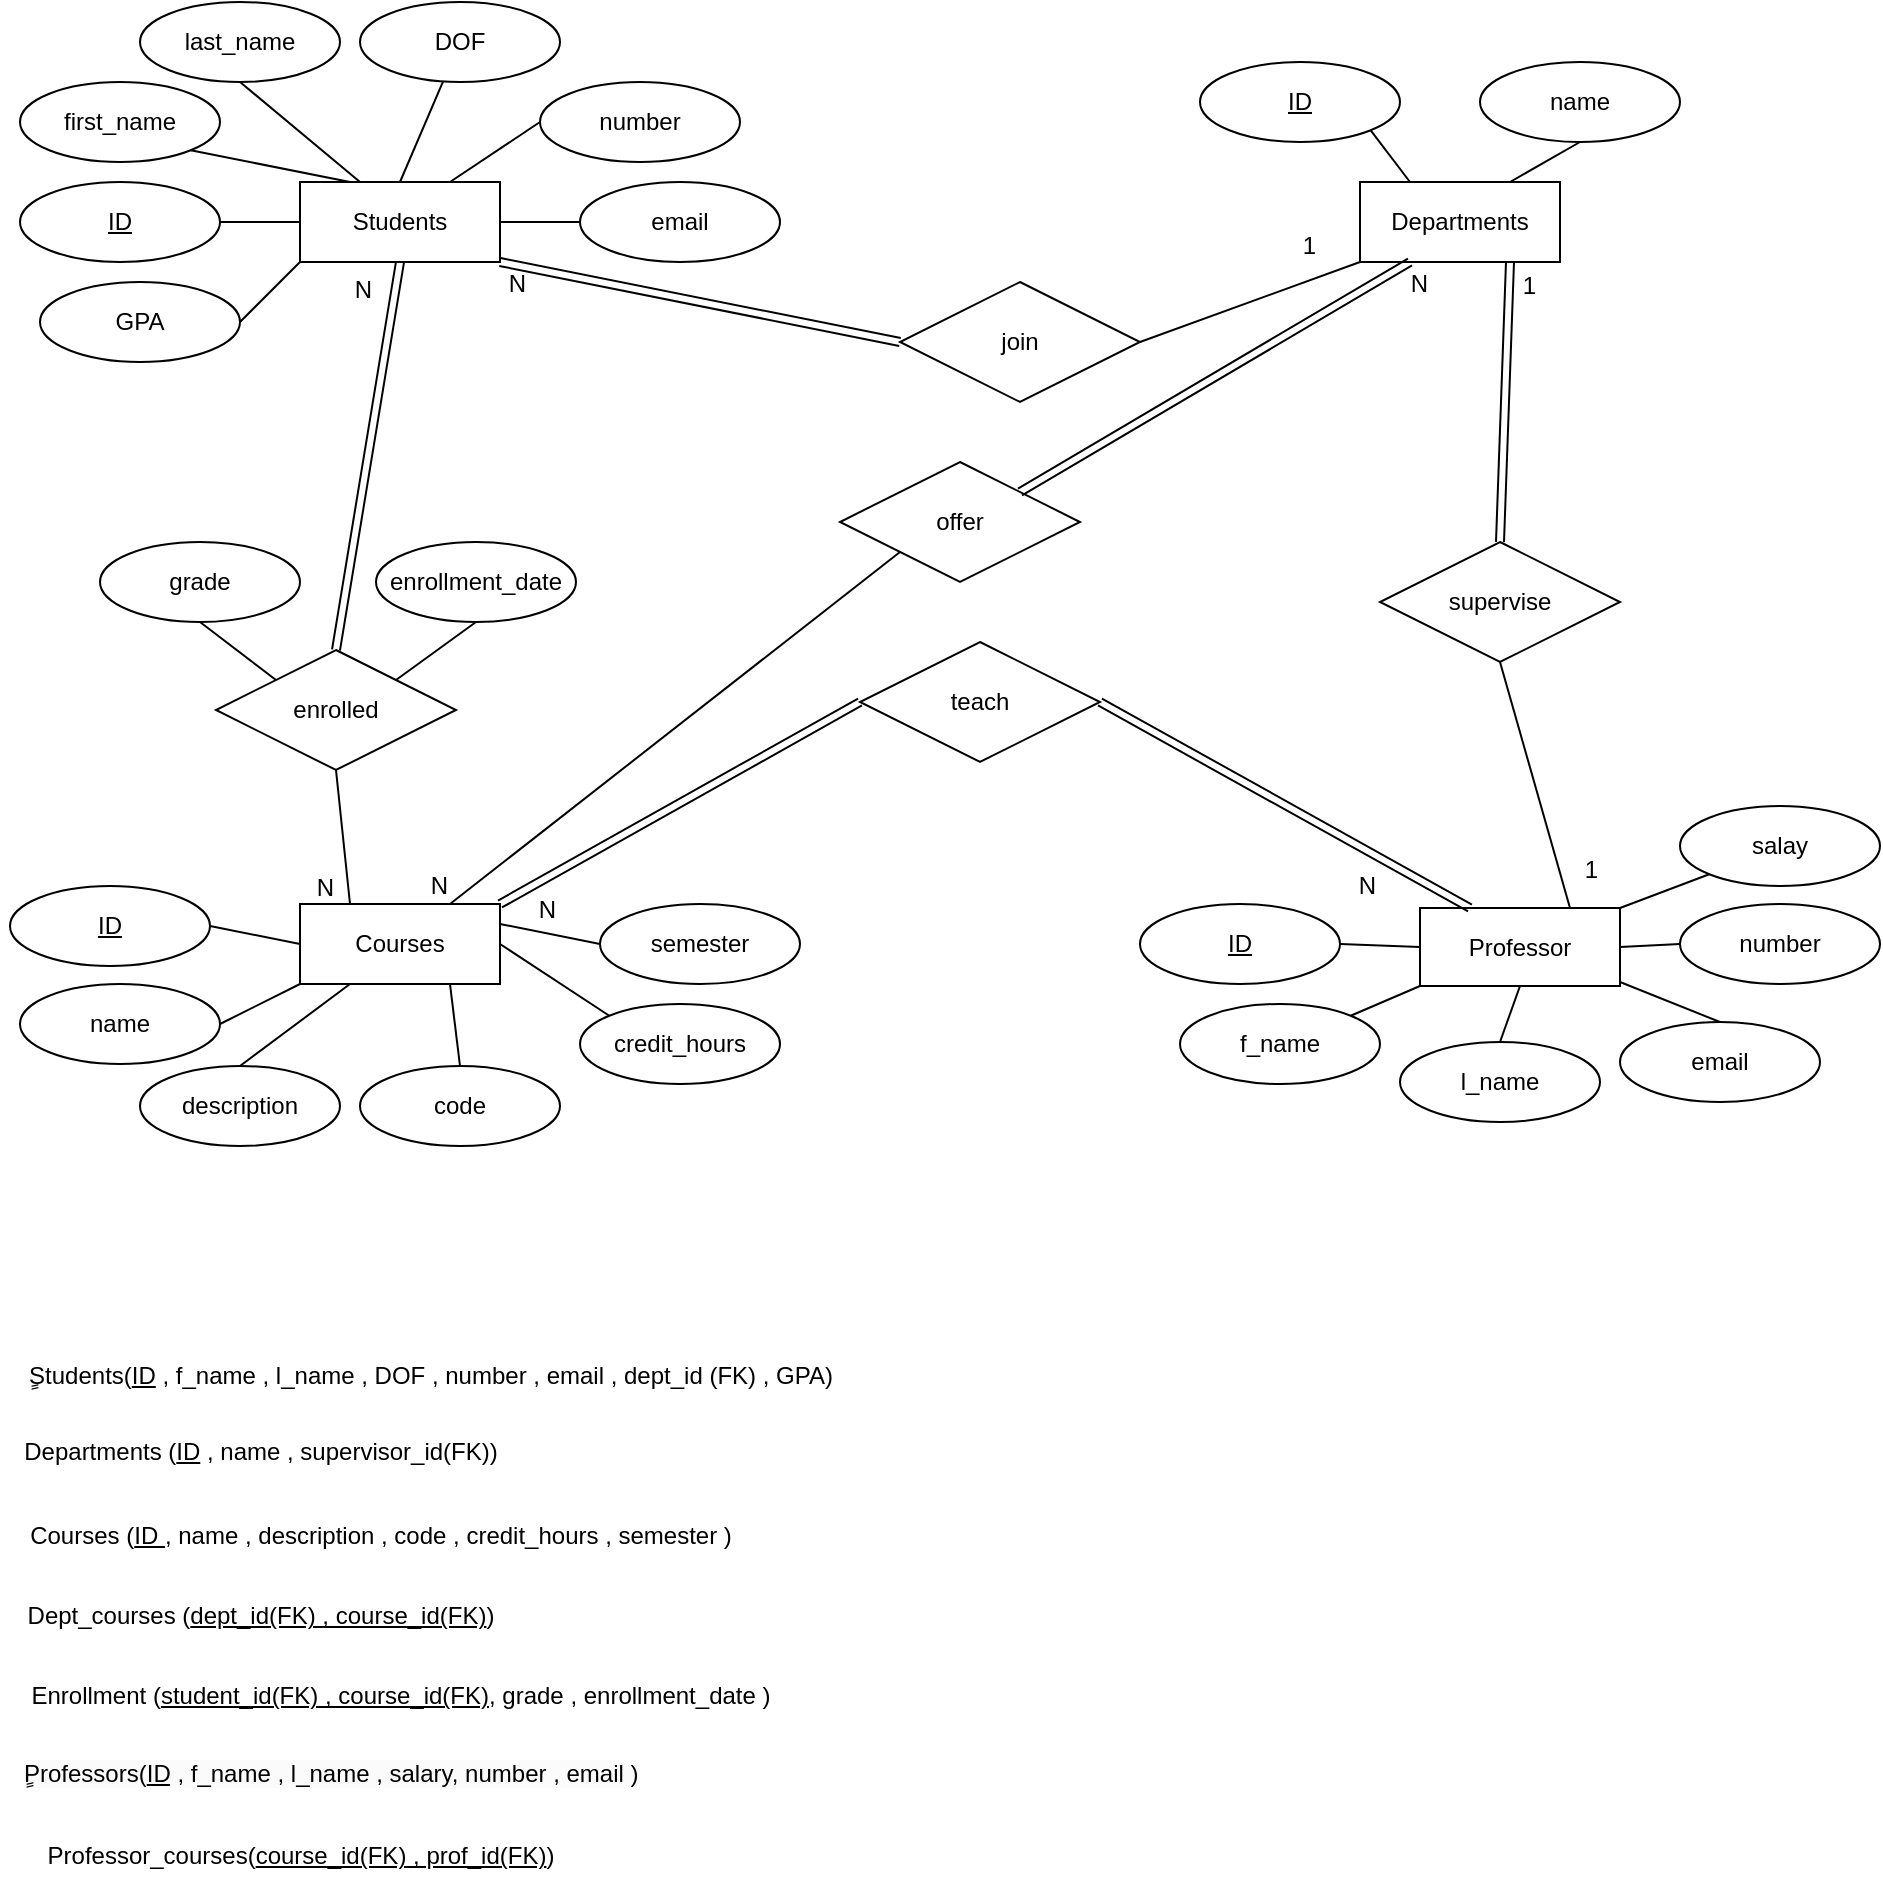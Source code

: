 <mxfile version="22.0.3" type="device">
  <diagram name="Page-1" id="antGDmulM0nL10EXNxiQ">
    <mxGraphModel dx="1104" dy="516" grid="1" gridSize="10" guides="1" tooltips="1" connect="1" arrows="1" fold="1" page="1" pageScale="1" pageWidth="850" pageHeight="1100" math="0" shadow="0">
      <root>
        <mxCell id="0" />
        <mxCell id="1" parent="0" />
        <mxCell id="FIqXcYdAFN3jeoixCUST-1" value="Students" style="whiteSpace=wrap;html=1;align=center;" parent="1" vertex="1">
          <mxGeometry x="175" y="108" width="100" height="40" as="geometry" />
        </mxCell>
        <mxCell id="FIqXcYdAFN3jeoixCUST-2" value="ID" style="ellipse;whiteSpace=wrap;html=1;align=center;fontStyle=4;" parent="1" vertex="1">
          <mxGeometry x="35" y="108" width="100" height="40" as="geometry" />
        </mxCell>
        <mxCell id="FIqXcYdAFN3jeoixCUST-3" value="email" style="ellipse;whiteSpace=wrap;html=1;align=center;" parent="1" vertex="1">
          <mxGeometry x="315" y="108" width="100" height="40" as="geometry" />
        </mxCell>
        <mxCell id="FIqXcYdAFN3jeoixCUST-4" value="number" style="ellipse;whiteSpace=wrap;html=1;align=center;" parent="1" vertex="1">
          <mxGeometry x="295" y="58" width="100" height="40" as="geometry" />
        </mxCell>
        <mxCell id="FIqXcYdAFN3jeoixCUST-5" value="DOF" style="ellipse;whiteSpace=wrap;html=1;align=center;" parent="1" vertex="1">
          <mxGeometry x="205" y="18" width="100" height="40" as="geometry" />
        </mxCell>
        <mxCell id="FIqXcYdAFN3jeoixCUST-6" value="first_name" style="ellipse;whiteSpace=wrap;html=1;align=center;" parent="1" vertex="1">
          <mxGeometry x="35" y="58" width="100" height="40" as="geometry" />
        </mxCell>
        <mxCell id="FIqXcYdAFN3jeoixCUST-7" value="" style="endArrow=none;html=1;rounded=0;entryX=0;entryY=0.5;entryDx=0;entryDy=0;exitX=1;exitY=0.5;exitDx=0;exitDy=0;" parent="1" source="FIqXcYdAFN3jeoixCUST-1" target="FIqXcYdAFN3jeoixCUST-3" edge="1">
          <mxGeometry relative="1" as="geometry">
            <mxPoint x="385" y="308" as="sourcePoint" />
            <mxPoint x="545" y="308" as="targetPoint" />
          </mxGeometry>
        </mxCell>
        <mxCell id="FIqXcYdAFN3jeoixCUST-8" value="" style="endArrow=none;html=1;rounded=0;entryX=0;entryY=0.5;entryDx=0;entryDy=0;exitX=0.75;exitY=0;exitDx=0;exitDy=0;" parent="1" source="FIqXcYdAFN3jeoixCUST-1" target="FIqXcYdAFN3jeoixCUST-4" edge="1">
          <mxGeometry relative="1" as="geometry">
            <mxPoint x="385" y="308" as="sourcePoint" />
            <mxPoint x="545" y="308" as="targetPoint" />
          </mxGeometry>
        </mxCell>
        <mxCell id="FIqXcYdAFN3jeoixCUST-9" value="" style="endArrow=none;html=1;rounded=0;entryX=0.5;entryY=0;entryDx=0;entryDy=0;" parent="1" source="FIqXcYdAFN3jeoixCUST-5" target="FIqXcYdAFN3jeoixCUST-1" edge="1">
          <mxGeometry relative="1" as="geometry">
            <mxPoint x="385" y="308" as="sourcePoint" />
            <mxPoint x="545" y="308" as="targetPoint" />
          </mxGeometry>
        </mxCell>
        <mxCell id="FIqXcYdAFN3jeoixCUST-10" value="" style="endArrow=none;html=1;rounded=0;exitX=1;exitY=1;exitDx=0;exitDy=0;entryX=0.25;entryY=0;entryDx=0;entryDy=0;" parent="1" source="FIqXcYdAFN3jeoixCUST-6" target="FIqXcYdAFN3jeoixCUST-1" edge="1">
          <mxGeometry relative="1" as="geometry">
            <mxPoint x="385" y="308" as="sourcePoint" />
            <mxPoint x="545" y="308" as="targetPoint" />
          </mxGeometry>
        </mxCell>
        <mxCell id="FIqXcYdAFN3jeoixCUST-11" value="" style="endArrow=none;html=1;rounded=0;entryX=1;entryY=0.5;entryDx=0;entryDy=0;exitX=0;exitY=0.5;exitDx=0;exitDy=0;" parent="1" source="FIqXcYdAFN3jeoixCUST-1" target="FIqXcYdAFN3jeoixCUST-2" edge="1">
          <mxGeometry relative="1" as="geometry">
            <mxPoint x="275" y="368" as="sourcePoint" />
            <mxPoint x="545" y="308" as="targetPoint" />
          </mxGeometry>
        </mxCell>
        <mxCell id="FIqXcYdAFN3jeoixCUST-12" value="Departments" style="whiteSpace=wrap;html=1;align=center;" parent="1" vertex="1">
          <mxGeometry x="705" y="108" width="100" height="40" as="geometry" />
        </mxCell>
        <mxCell id="FIqXcYdAFN3jeoixCUST-13" value="ID" style="ellipse;whiteSpace=wrap;html=1;align=center;fontStyle=4;" parent="1" vertex="1">
          <mxGeometry x="625" y="48" width="100" height="40" as="geometry" />
        </mxCell>
        <mxCell id="FIqXcYdAFN3jeoixCUST-14" value="name" style="ellipse;whiteSpace=wrap;html=1;align=center;" parent="1" vertex="1">
          <mxGeometry x="765" y="48" width="100" height="40" as="geometry" />
        </mxCell>
        <mxCell id="FIqXcYdAFN3jeoixCUST-15" value="" style="endArrow=none;html=1;rounded=0;entryX=0.5;entryY=1;entryDx=0;entryDy=0;exitX=0.75;exitY=0;exitDx=0;exitDy=0;" parent="1" source="FIqXcYdAFN3jeoixCUST-12" target="FIqXcYdAFN3jeoixCUST-14" edge="1">
          <mxGeometry relative="1" as="geometry">
            <mxPoint x="385" y="308" as="sourcePoint" />
            <mxPoint x="545" y="308" as="targetPoint" />
          </mxGeometry>
        </mxCell>
        <mxCell id="FIqXcYdAFN3jeoixCUST-16" value="" style="endArrow=none;html=1;rounded=0;exitX=1;exitY=1;exitDx=0;exitDy=0;entryX=0.25;entryY=0;entryDx=0;entryDy=0;" parent="1" source="FIqXcYdAFN3jeoixCUST-13" target="FIqXcYdAFN3jeoixCUST-12" edge="1">
          <mxGeometry relative="1" as="geometry">
            <mxPoint x="385" y="308" as="sourcePoint" />
            <mxPoint x="545" y="308" as="targetPoint" />
          </mxGeometry>
        </mxCell>
        <mxCell id="FIqXcYdAFN3jeoixCUST-18" value="Courses" style="whiteSpace=wrap;html=1;align=center;" parent="1" vertex="1">
          <mxGeometry x="175" y="469" width="100" height="40" as="geometry" />
        </mxCell>
        <mxCell id="FIqXcYdAFN3jeoixCUST-19" value="ID" style="ellipse;whiteSpace=wrap;html=1;align=center;fontStyle=4;" parent="1" vertex="1">
          <mxGeometry x="30" y="460" width="100" height="40" as="geometry" />
        </mxCell>
        <mxCell id="FIqXcYdAFN3jeoixCUST-21" value="code" style="ellipse;whiteSpace=wrap;html=1;align=center;" parent="1" vertex="1">
          <mxGeometry x="205" y="550" width="100" height="40" as="geometry" />
        </mxCell>
        <mxCell id="FIqXcYdAFN3jeoixCUST-22" value="description" style="ellipse;whiteSpace=wrap;html=1;align=center;" parent="1" vertex="1">
          <mxGeometry x="95" y="550" width="100" height="40" as="geometry" />
        </mxCell>
        <mxCell id="FIqXcYdAFN3jeoixCUST-23" value="name" style="ellipse;whiteSpace=wrap;html=1;align=center;" parent="1" vertex="1">
          <mxGeometry x="35" y="509" width="100" height="40" as="geometry" />
        </mxCell>
        <mxCell id="FIqXcYdAFN3jeoixCUST-25" value="" style="endArrow=none;html=1;rounded=0;exitX=0.5;exitY=0;exitDx=0;exitDy=0;entryX=0.75;entryY=1;entryDx=0;entryDy=0;" parent="1" source="FIqXcYdAFN3jeoixCUST-21" target="FIqXcYdAFN3jeoixCUST-18" edge="1">
          <mxGeometry relative="1" as="geometry">
            <mxPoint x="385" y="369" as="sourcePoint" />
            <mxPoint x="545" y="369" as="targetPoint" />
          </mxGeometry>
        </mxCell>
        <mxCell id="FIqXcYdAFN3jeoixCUST-26" value="" style="endArrow=none;html=1;rounded=0;exitX=0.5;exitY=0;exitDx=0;exitDy=0;entryX=0.25;entryY=1;entryDx=0;entryDy=0;" parent="1" source="FIqXcYdAFN3jeoixCUST-22" target="FIqXcYdAFN3jeoixCUST-18" edge="1">
          <mxGeometry relative="1" as="geometry">
            <mxPoint x="385" y="369" as="sourcePoint" />
            <mxPoint x="545" y="369" as="targetPoint" />
          </mxGeometry>
        </mxCell>
        <mxCell id="FIqXcYdAFN3jeoixCUST-27" value="" style="endArrow=none;html=1;rounded=0;entryX=0;entryY=1;entryDx=0;entryDy=0;exitX=1;exitY=0.5;exitDx=0;exitDy=0;" parent="1" source="FIqXcYdAFN3jeoixCUST-23" target="FIqXcYdAFN3jeoixCUST-18" edge="1">
          <mxGeometry relative="1" as="geometry">
            <mxPoint x="145" y="515" as="sourcePoint" />
            <mxPoint x="545" y="369" as="targetPoint" />
          </mxGeometry>
        </mxCell>
        <mxCell id="FIqXcYdAFN3jeoixCUST-28" value="" style="endArrow=none;html=1;rounded=0;exitX=1;exitY=0.5;exitDx=0;exitDy=0;entryX=0;entryY=0.5;entryDx=0;entryDy=0;" parent="1" source="FIqXcYdAFN3jeoixCUST-19" target="FIqXcYdAFN3jeoixCUST-18" edge="1">
          <mxGeometry relative="1" as="geometry">
            <mxPoint x="135" y="479" as="sourcePoint" />
            <mxPoint x="545" y="369" as="targetPoint" />
          </mxGeometry>
        </mxCell>
        <mxCell id="FIqXcYdAFN3jeoixCUST-37" value="join" style="shape=rhombus;perimeter=rhombusPerimeter;whiteSpace=wrap;html=1;align=center;" parent="1" vertex="1">
          <mxGeometry x="475" y="158" width="120" height="60" as="geometry" />
        </mxCell>
        <mxCell id="FIqXcYdAFN3jeoixCUST-38" value="" style="shape=link;html=1;rounded=0;entryX=1;entryY=1;entryDx=0;entryDy=0;exitX=0;exitY=0.5;exitDx=0;exitDy=0;" parent="1" source="FIqXcYdAFN3jeoixCUST-37" target="FIqXcYdAFN3jeoixCUST-1" edge="1">
          <mxGeometry relative="1" as="geometry">
            <mxPoint x="385" y="308" as="sourcePoint" />
            <mxPoint x="545" y="308" as="targetPoint" />
          </mxGeometry>
        </mxCell>
        <mxCell id="FIqXcYdAFN3jeoixCUST-39" value="N" style="resizable=0;html=1;whiteSpace=wrap;align=right;verticalAlign=bottom;" parent="FIqXcYdAFN3jeoixCUST-38" connectable="0" vertex="1">
          <mxGeometry x="1" relative="1" as="geometry">
            <mxPoint x="15" y="20" as="offset" />
          </mxGeometry>
        </mxCell>
        <mxCell id="FIqXcYdAFN3jeoixCUST-40" value="" style="endArrow=none;html=1;rounded=0;entryX=0;entryY=1;entryDx=0;entryDy=0;exitX=1;exitY=0.5;exitDx=0;exitDy=0;" parent="1" source="FIqXcYdAFN3jeoixCUST-37" target="FIqXcYdAFN3jeoixCUST-12" edge="1">
          <mxGeometry relative="1" as="geometry">
            <mxPoint x="385" y="308" as="sourcePoint" />
            <mxPoint x="545" y="308" as="targetPoint" />
          </mxGeometry>
        </mxCell>
        <mxCell id="FIqXcYdAFN3jeoixCUST-41" value="1" style="resizable=0;html=1;whiteSpace=wrap;align=right;verticalAlign=bottom;" parent="FIqXcYdAFN3jeoixCUST-40" connectable="0" vertex="1">
          <mxGeometry x="1" relative="1" as="geometry">
            <mxPoint x="-20" as="offset" />
          </mxGeometry>
        </mxCell>
        <mxCell id="FIqXcYdAFN3jeoixCUST-47" value="offer" style="shape=rhombus;perimeter=rhombusPerimeter;whiteSpace=wrap;html=1;align=center;" parent="1" vertex="1">
          <mxGeometry x="445" y="248" width="120" height="60" as="geometry" />
        </mxCell>
        <mxCell id="FIqXcYdAFN3jeoixCUST-48" value="" style="endArrow=none;html=1;rounded=0;entryX=0.75;entryY=0;entryDx=0;entryDy=0;exitX=0;exitY=1;exitDx=0;exitDy=0;" parent="1" source="FIqXcYdAFN3jeoixCUST-47" target="FIqXcYdAFN3jeoixCUST-18" edge="1">
          <mxGeometry relative="1" as="geometry">
            <mxPoint x="395" y="298" as="sourcePoint" />
            <mxPoint x="275" y="398" as="targetPoint" />
          </mxGeometry>
        </mxCell>
        <mxCell id="FIqXcYdAFN3jeoixCUST-49" value="N" style="resizable=0;html=1;whiteSpace=wrap;align=right;verticalAlign=bottom;" parent="FIqXcYdAFN3jeoixCUST-48" connectable="0" vertex="1">
          <mxGeometry x="1" relative="1" as="geometry" />
        </mxCell>
        <mxCell id="FIqXcYdAFN3jeoixCUST-50" value="" style="shape=link;html=1;rounded=0;entryX=0.25;entryY=1;entryDx=0;entryDy=0;exitX=1;exitY=0;exitDx=0;exitDy=0;" parent="1" source="FIqXcYdAFN3jeoixCUST-47" target="FIqXcYdAFN3jeoixCUST-12" edge="1">
          <mxGeometry relative="1" as="geometry">
            <mxPoint x="385" y="308" as="sourcePoint" />
            <mxPoint x="545" y="308" as="targetPoint" />
          </mxGeometry>
        </mxCell>
        <mxCell id="FIqXcYdAFN3jeoixCUST-51" value="N" style="resizable=0;html=1;whiteSpace=wrap;align=right;verticalAlign=bottom;" parent="FIqXcYdAFN3jeoixCUST-50" connectable="0" vertex="1">
          <mxGeometry x="1" relative="1" as="geometry">
            <mxPoint x="10" y="20" as="offset" />
          </mxGeometry>
        </mxCell>
        <mxCell id="FIqXcYdAFN3jeoixCUST-52" value="enrolled" style="shape=rhombus;perimeter=rhombusPerimeter;whiteSpace=wrap;html=1;align=center;" parent="1" vertex="1">
          <mxGeometry x="133" y="342" width="120" height="60" as="geometry" />
        </mxCell>
        <mxCell id="FIqXcYdAFN3jeoixCUST-55" value="last_name" style="ellipse;whiteSpace=wrap;html=1;align=center;" parent="1" vertex="1">
          <mxGeometry x="95" y="18" width="100" height="40" as="geometry" />
        </mxCell>
        <mxCell id="FIqXcYdAFN3jeoixCUST-56" value="GPA" style="ellipse;whiteSpace=wrap;html=1;align=center;" parent="1" vertex="1">
          <mxGeometry x="45" y="158" width="100" height="40" as="geometry" />
        </mxCell>
        <mxCell id="FIqXcYdAFN3jeoixCUST-57" value="" style="endArrow=none;html=1;rounded=0;exitX=0.5;exitY=1;exitDx=0;exitDy=0;" parent="1" source="FIqXcYdAFN3jeoixCUST-55" edge="1">
          <mxGeometry relative="1" as="geometry">
            <mxPoint x="385" y="308" as="sourcePoint" />
            <mxPoint x="205" y="108" as="targetPoint" />
          </mxGeometry>
        </mxCell>
        <mxCell id="FIqXcYdAFN3jeoixCUST-58" value="" style="endArrow=none;html=1;rounded=0;exitX=1;exitY=0.5;exitDx=0;exitDy=0;entryX=0;entryY=1;entryDx=0;entryDy=0;" parent="1" source="FIqXcYdAFN3jeoixCUST-56" target="FIqXcYdAFN3jeoixCUST-1" edge="1">
          <mxGeometry relative="1" as="geometry">
            <mxPoint x="385" y="308" as="sourcePoint" />
            <mxPoint x="545" y="308" as="targetPoint" />
          </mxGeometry>
        </mxCell>
        <mxCell id="FIqXcYdAFN3jeoixCUST-61" value="" style="endArrow=none;html=1;rounded=0;entryX=0.25;entryY=0;entryDx=0;entryDy=0;exitX=0.5;exitY=1;exitDx=0;exitDy=0;" parent="1" source="FIqXcYdAFN3jeoixCUST-52" target="FIqXcYdAFN3jeoixCUST-18" edge="1">
          <mxGeometry relative="1" as="geometry">
            <mxPoint x="495" y="555" as="sourcePoint" />
            <mxPoint x="545" y="374" as="targetPoint" />
          </mxGeometry>
        </mxCell>
        <mxCell id="FIqXcYdAFN3jeoixCUST-62" value="N" style="resizable=0;html=1;whiteSpace=wrap;align=right;verticalAlign=bottom;" parent="FIqXcYdAFN3jeoixCUST-61" connectable="0" vertex="1">
          <mxGeometry x="1" relative="1" as="geometry">
            <mxPoint x="-7" as="offset" />
          </mxGeometry>
        </mxCell>
        <mxCell id="FIqXcYdAFN3jeoixCUST-66" value="enrollment_date" style="ellipse;whiteSpace=wrap;html=1;align=center;" parent="1" vertex="1">
          <mxGeometry x="213" y="288" width="100" height="40" as="geometry" />
        </mxCell>
        <mxCell id="FIqXcYdAFN3jeoixCUST-67" value="" style="endArrow=none;html=1;rounded=0;entryX=0.5;entryY=1;entryDx=0;entryDy=0;exitX=1;exitY=0;exitDx=0;exitDy=0;" parent="1" source="FIqXcYdAFN3jeoixCUST-52" target="FIqXcYdAFN3jeoixCUST-66" edge="1">
          <mxGeometry relative="1" as="geometry">
            <mxPoint x="23" y="278" as="sourcePoint" />
            <mxPoint x="183" y="278" as="targetPoint" />
          </mxGeometry>
        </mxCell>
        <mxCell id="FIqXcYdAFN3jeoixCUST-74" value="grade" style="ellipse;whiteSpace=wrap;html=1;align=center;" parent="1" vertex="1">
          <mxGeometry x="75" y="288" width="100" height="40" as="geometry" />
        </mxCell>
        <mxCell id="FIqXcYdAFN3jeoixCUST-75" value="" style="endArrow=none;html=1;rounded=0;exitX=0.5;exitY=1;exitDx=0;exitDy=0;entryX=0;entryY=0;entryDx=0;entryDy=0;" parent="1" source="FIqXcYdAFN3jeoixCUST-74" target="FIqXcYdAFN3jeoixCUST-52" edge="1">
          <mxGeometry relative="1" as="geometry">
            <mxPoint x="385" y="308" as="sourcePoint" />
            <mxPoint x="545" y="308" as="targetPoint" />
          </mxGeometry>
        </mxCell>
        <mxCell id="FIqXcYdAFN3jeoixCUST-76" value="Professor" style="whiteSpace=wrap;html=1;align=center;" parent="1" vertex="1">
          <mxGeometry x="735" y="471" width="100" height="39" as="geometry" />
        </mxCell>
        <mxCell id="FIqXcYdAFN3jeoixCUST-77" value="ID" style="ellipse;whiteSpace=wrap;html=1;align=center;fontStyle=4;" parent="1" vertex="1">
          <mxGeometry x="595" y="469" width="100" height="40" as="geometry" />
        </mxCell>
        <mxCell id="FIqXcYdAFN3jeoixCUST-78" value="number" style="ellipse;whiteSpace=wrap;html=1;align=center;" parent="1" vertex="1">
          <mxGeometry x="865" y="469" width="100" height="40" as="geometry" />
        </mxCell>
        <mxCell id="FIqXcYdAFN3jeoixCUST-79" value="email" style="ellipse;whiteSpace=wrap;html=1;align=center;" parent="1" vertex="1">
          <mxGeometry x="835" y="528" width="100" height="40" as="geometry" />
        </mxCell>
        <mxCell id="FIqXcYdAFN3jeoixCUST-80" value="l_name" style="ellipse;whiteSpace=wrap;html=1;align=center;" parent="1" vertex="1">
          <mxGeometry x="725" y="538" width="100" height="40" as="geometry" />
        </mxCell>
        <mxCell id="FIqXcYdAFN3jeoixCUST-81" value="f_name" style="ellipse;whiteSpace=wrap;html=1;align=center;" parent="1" vertex="1">
          <mxGeometry x="615" y="519" width="100" height="40" as="geometry" />
        </mxCell>
        <mxCell id="FIqXcYdAFN3jeoixCUST-82" value="" style="endArrow=none;html=1;rounded=0;entryX=0;entryY=0.5;entryDx=0;entryDy=0;exitX=1;exitY=0.5;exitDx=0;exitDy=0;" parent="1" source="FIqXcYdAFN3jeoixCUST-77" target="FIqXcYdAFN3jeoixCUST-76" edge="1">
          <mxGeometry relative="1" as="geometry">
            <mxPoint x="385" y="408" as="sourcePoint" />
            <mxPoint x="545" y="408" as="targetPoint" />
          </mxGeometry>
        </mxCell>
        <mxCell id="FIqXcYdAFN3jeoixCUST-83" value="" style="endArrow=none;html=1;rounded=0;entryX=0;entryY=1;entryDx=0;entryDy=0;exitX=1;exitY=0;exitDx=0;exitDy=0;" parent="1" source="FIqXcYdAFN3jeoixCUST-81" target="FIqXcYdAFN3jeoixCUST-76" edge="1">
          <mxGeometry relative="1" as="geometry">
            <mxPoint x="385" y="408" as="sourcePoint" />
            <mxPoint x="545" y="408" as="targetPoint" />
          </mxGeometry>
        </mxCell>
        <mxCell id="FIqXcYdAFN3jeoixCUST-84" value="" style="endArrow=none;html=1;rounded=0;entryX=0.5;entryY=0;entryDx=0;entryDy=0;exitX=0.5;exitY=1;exitDx=0;exitDy=0;" parent="1" source="FIqXcYdAFN3jeoixCUST-76" target="FIqXcYdAFN3jeoixCUST-80" edge="1">
          <mxGeometry relative="1" as="geometry">
            <mxPoint x="385" y="408" as="sourcePoint" />
            <mxPoint x="545" y="408" as="targetPoint" />
          </mxGeometry>
        </mxCell>
        <mxCell id="FIqXcYdAFN3jeoixCUST-85" value="" style="endArrow=none;html=1;rounded=0;entryX=0.5;entryY=0;entryDx=0;entryDy=0;" parent="1" target="FIqXcYdAFN3jeoixCUST-79" edge="1">
          <mxGeometry relative="1" as="geometry">
            <mxPoint x="835" y="508" as="sourcePoint" />
            <mxPoint x="872" y="520" as="targetPoint" />
          </mxGeometry>
        </mxCell>
        <mxCell id="FIqXcYdAFN3jeoixCUST-86" value="" style="endArrow=none;html=1;rounded=0;entryX=0;entryY=0.5;entryDx=0;entryDy=0;exitX=1;exitY=0.5;exitDx=0;exitDy=0;" parent="1" source="FIqXcYdAFN3jeoixCUST-76" target="FIqXcYdAFN3jeoixCUST-78" edge="1">
          <mxGeometry relative="1" as="geometry">
            <mxPoint x="385" y="408" as="sourcePoint" />
            <mxPoint x="545" y="408" as="targetPoint" />
          </mxGeometry>
        </mxCell>
        <mxCell id="FIqXcYdAFN3jeoixCUST-87" value="credit_hours" style="ellipse;whiteSpace=wrap;html=1;align=center;" parent="1" vertex="1">
          <mxGeometry x="315" y="519" width="100" height="40" as="geometry" />
        </mxCell>
        <mxCell id="FIqXcYdAFN3jeoixCUST-89" value="" style="endArrow=none;html=1;rounded=0;exitX=1;exitY=0.5;exitDx=0;exitDy=0;entryX=0;entryY=0;entryDx=0;entryDy=0;" parent="1" source="FIqXcYdAFN3jeoixCUST-18" target="FIqXcYdAFN3jeoixCUST-87" edge="1">
          <mxGeometry relative="1" as="geometry">
            <mxPoint x="385" y="368" as="sourcePoint" />
            <mxPoint x="545" y="368" as="targetPoint" />
          </mxGeometry>
        </mxCell>
        <mxCell id="FIqXcYdAFN3jeoixCUST-91" value="teach" style="shape=rhombus;perimeter=rhombusPerimeter;whiteSpace=wrap;html=1;align=center;" parent="1" vertex="1">
          <mxGeometry x="455" y="338" width="120" height="60" as="geometry" />
        </mxCell>
        <mxCell id="FIqXcYdAFN3jeoixCUST-95" value="" style="shape=link;html=1;rounded=0;entryX=1;entryY=0;entryDx=0;entryDy=0;exitX=0;exitY=0.5;exitDx=0;exitDy=0;" parent="1" source="FIqXcYdAFN3jeoixCUST-91" target="FIqXcYdAFN3jeoixCUST-18" edge="1">
          <mxGeometry relative="1" as="geometry">
            <mxPoint x="385" y="368" as="sourcePoint" />
            <mxPoint x="545" y="368" as="targetPoint" />
          </mxGeometry>
        </mxCell>
        <mxCell id="FIqXcYdAFN3jeoixCUST-96" value="N" style="resizable=0;html=1;whiteSpace=wrap;align=right;verticalAlign=bottom;" parent="FIqXcYdAFN3jeoixCUST-95" connectable="0" vertex="1">
          <mxGeometry x="1" relative="1" as="geometry">
            <mxPoint x="30" y="11" as="offset" />
          </mxGeometry>
        </mxCell>
        <mxCell id="FIqXcYdAFN3jeoixCUST-97" value="" style="shape=link;html=1;rounded=0;entryX=0.25;entryY=0;entryDx=0;entryDy=0;exitX=1;exitY=0.5;exitDx=0;exitDy=0;" parent="1" source="FIqXcYdAFN3jeoixCUST-91" target="FIqXcYdAFN3jeoixCUST-76" edge="1">
          <mxGeometry relative="1" as="geometry">
            <mxPoint x="385" y="368" as="sourcePoint" />
            <mxPoint x="545" y="368" as="targetPoint" />
          </mxGeometry>
        </mxCell>
        <mxCell id="FIqXcYdAFN3jeoixCUST-98" value="N" style="resizable=0;html=1;whiteSpace=wrap;align=right;verticalAlign=bottom;" parent="FIqXcYdAFN3jeoixCUST-97" connectable="0" vertex="1">
          <mxGeometry x="1" relative="1" as="geometry">
            <mxPoint x="-45" y="-2" as="offset" />
          </mxGeometry>
        </mxCell>
        <mxCell id="FIqXcYdAFN3jeoixCUST-99" value="supervise" style="shape=rhombus;perimeter=rhombusPerimeter;whiteSpace=wrap;html=1;align=center;" parent="1" vertex="1">
          <mxGeometry x="715" y="288" width="120" height="60" as="geometry" />
        </mxCell>
        <mxCell id="FIqXcYdAFN3jeoixCUST-100" value="" style="shape=link;html=1;rounded=0;entryX=0.75;entryY=1;entryDx=0;entryDy=0;exitX=0.5;exitY=0;exitDx=0;exitDy=0;" parent="1" source="FIqXcYdAFN3jeoixCUST-99" target="FIqXcYdAFN3jeoixCUST-12" edge="1">
          <mxGeometry relative="1" as="geometry">
            <mxPoint x="385" y="368" as="sourcePoint" />
            <mxPoint x="545" y="368" as="targetPoint" />
          </mxGeometry>
        </mxCell>
        <mxCell id="FIqXcYdAFN3jeoixCUST-101" value="1" style="resizable=0;html=1;whiteSpace=wrap;align=right;verticalAlign=bottom;" parent="FIqXcYdAFN3jeoixCUST-100" connectable="0" vertex="1">
          <mxGeometry x="1" relative="1" as="geometry">
            <mxPoint x="15" y="20" as="offset" />
          </mxGeometry>
        </mxCell>
        <mxCell id="FIqXcYdAFN3jeoixCUST-102" value="" style="endArrow=none;html=1;rounded=0;entryX=0.75;entryY=0;entryDx=0;entryDy=0;exitX=0.5;exitY=1;exitDx=0;exitDy=0;" parent="1" source="FIqXcYdAFN3jeoixCUST-99" target="FIqXcYdAFN3jeoixCUST-76" edge="1">
          <mxGeometry relative="1" as="geometry">
            <mxPoint x="385" y="368" as="sourcePoint" />
            <mxPoint x="545" y="368" as="targetPoint" />
          </mxGeometry>
        </mxCell>
        <mxCell id="FIqXcYdAFN3jeoixCUST-103" value="1" style="resizable=0;html=1;whiteSpace=wrap;align=right;verticalAlign=bottom;" parent="FIqXcYdAFN3jeoixCUST-102" connectable="0" vertex="1">
          <mxGeometry x="1" relative="1" as="geometry">
            <mxPoint x="15" y="-11" as="offset" />
          </mxGeometry>
        </mxCell>
        <mxCell id="FIqXcYdAFN3jeoixCUST-104" value="ٍStudents(&lt;u&gt;ID&lt;/u&gt; , f_name , l_name , DOF , number , email , dept_id (FK) , GPA)" style="text;html=1;align=center;verticalAlign=middle;resizable=0;points=[];autosize=1;strokeColor=none;fillColor=none;" parent="1" vertex="1">
          <mxGeometry x="25" y="690" width="430" height="30" as="geometry" />
        </mxCell>
        <mxCell id="FIqXcYdAFN3jeoixCUST-105" value="Departments (&lt;u&gt;ID&lt;/u&gt; , name , supervisor_id(FK))" style="text;html=1;align=center;verticalAlign=middle;resizable=0;points=[];autosize=1;strokeColor=none;fillColor=none;" parent="1" vertex="1">
          <mxGeometry x="25" y="728" width="260" height="30" as="geometry" />
        </mxCell>
        <mxCell id="FIqXcYdAFN3jeoixCUST-106" value="Courses (&lt;u&gt;ID &lt;/u&gt;, name , description , code , credit_hours , semester )" style="text;html=1;align=center;verticalAlign=middle;resizable=0;points=[];autosize=1;strokeColor=none;fillColor=none;" parent="1" vertex="1">
          <mxGeometry x="30" y="770" width="370" height="30" as="geometry" />
        </mxCell>
        <mxCell id="FIqXcYdAFN3jeoixCUST-107" value="Dept_courses (&lt;u&gt;dept_id(FK) , course_id(FK)&lt;/u&gt;)" style="text;html=1;align=center;verticalAlign=middle;resizable=0;points=[];autosize=1;strokeColor=none;fillColor=none;" parent="1" vertex="1">
          <mxGeometry x="25" y="810" width="260" height="30" as="geometry" />
        </mxCell>
        <mxCell id="FIqXcYdAFN3jeoixCUST-108" value="Enrollment (&lt;u&gt;student_id(FK)&amp;nbsp;, course_id(FK)&lt;/u&gt;, grade , enrollment_date )" style="text;html=1;align=center;verticalAlign=middle;resizable=0;points=[];autosize=1;strokeColor=none;fillColor=none;" parent="1" vertex="1">
          <mxGeometry x="30" y="850" width="390" height="30" as="geometry" />
        </mxCell>
        <mxCell id="FIqXcYdAFN3jeoixCUST-109" value="Professor_courses(&lt;u&gt;course_id(FK) , prof_id(FK)&lt;/u&gt;)" style="text;html=1;align=center;verticalAlign=middle;resizable=0;points=[];autosize=1;strokeColor=none;fillColor=none;" parent="1" vertex="1">
          <mxGeometry x="35" y="930" width="280" height="30" as="geometry" />
        </mxCell>
        <mxCell id="FIqXcYdAFN3jeoixCUST-110" value="salay" style="ellipse;whiteSpace=wrap;html=1;align=center;" parent="1" vertex="1">
          <mxGeometry x="865" y="420" width="100" height="40" as="geometry" />
        </mxCell>
        <mxCell id="FIqXcYdAFN3jeoixCUST-111" value="" style="endArrow=none;html=1;rounded=0;entryX=0;entryY=1;entryDx=0;entryDy=0;exitX=1;exitY=0;exitDx=0;exitDy=0;" parent="1" source="FIqXcYdAFN3jeoixCUST-76" target="FIqXcYdAFN3jeoixCUST-110" edge="1">
          <mxGeometry relative="1" as="geometry">
            <mxPoint x="370" y="410" as="sourcePoint" />
            <mxPoint x="530" y="410" as="targetPoint" />
          </mxGeometry>
        </mxCell>
        <mxCell id="FIqXcYdAFN3jeoixCUST-112" value="&lt;span style=&quot;color: rgb(0, 0, 0); font-family: Helvetica; font-size: 12px; font-style: normal; font-variant-ligatures: normal; font-variant-caps: normal; font-weight: 400; letter-spacing: normal; orphans: 2; text-align: center; text-indent: 0px; text-transform: none; widows: 2; word-spacing: 0px; -webkit-text-stroke-width: 0px; background-color: rgb(251, 251, 251); text-decoration-thickness: initial; text-decoration-style: initial; text-decoration-color: initial; float: none; display: inline !important;&quot;&gt;ٍProfessors(&lt;/span&gt;&lt;u style=&quot;border-color: var(--border-color); color: rgb(0, 0, 0); font-family: Helvetica; font-size: 12px; font-style: normal; font-variant-ligatures: normal; font-variant-caps: normal; font-weight: 400; letter-spacing: normal; orphans: 2; text-align: center; text-indent: 0px; text-transform: none; widows: 2; word-spacing: 0px; -webkit-text-stroke-width: 0px; background-color: rgb(251, 251, 251);&quot;&gt;ID&lt;/u&gt;&lt;span style=&quot;color: rgb(0, 0, 0); font-family: Helvetica; font-size: 12px; font-style: normal; font-variant-ligatures: normal; font-variant-caps: normal; font-weight: 400; letter-spacing: normal; orphans: 2; text-align: center; text-indent: 0px; text-transform: none; widows: 2; word-spacing: 0px; -webkit-text-stroke-width: 0px; background-color: rgb(251, 251, 251); text-decoration-thickness: initial; text-decoration-style: initial; text-decoration-color: initial; float: none; display: inline !important;&quot;&gt;&lt;span&gt;&amp;nbsp;&lt;/span&gt;, f_name , l_name , salary, number , email )&lt;/span&gt;" style="text;whiteSpace=wrap;html=1;" parent="1" vertex="1">
          <mxGeometry x="35" y="890" width="400" height="40" as="geometry" />
        </mxCell>
        <mxCell id="MBuggTCCNIcRsovz1jEx-1" value="semester" style="ellipse;whiteSpace=wrap;html=1;align=center;" parent="1" vertex="1">
          <mxGeometry x="325" y="469" width="100" height="40" as="geometry" />
        </mxCell>
        <mxCell id="MBuggTCCNIcRsovz1jEx-2" value="" style="endArrow=none;html=1;rounded=0;exitX=1;exitY=0.25;exitDx=0;exitDy=0;entryX=0;entryY=0.5;entryDx=0;entryDy=0;" parent="1" source="FIqXcYdAFN3jeoixCUST-18" target="MBuggTCCNIcRsovz1jEx-1" edge="1">
          <mxGeometry relative="1" as="geometry">
            <mxPoint x="480" y="390" as="sourcePoint" />
            <mxPoint x="640" y="390" as="targetPoint" />
          </mxGeometry>
        </mxCell>
        <mxCell id="MBuggTCCNIcRsovz1jEx-3" value="" style="shape=link;html=1;rounded=0;entryX=0.5;entryY=1;entryDx=0;entryDy=0;exitX=0.5;exitY=0;exitDx=0;exitDy=0;" parent="1" source="FIqXcYdAFN3jeoixCUST-52" target="FIqXcYdAFN3jeoixCUST-1" edge="1">
          <mxGeometry relative="1" as="geometry">
            <mxPoint x="480" y="350" as="sourcePoint" />
            <mxPoint x="640" y="350" as="targetPoint" />
          </mxGeometry>
        </mxCell>
        <mxCell id="MBuggTCCNIcRsovz1jEx-4" value="N" style="resizable=0;html=1;whiteSpace=wrap;align=right;verticalAlign=bottom;" parent="MBuggTCCNIcRsovz1jEx-3" connectable="0" vertex="1">
          <mxGeometry x="1" relative="1" as="geometry">
            <mxPoint x="-12" y="22" as="offset" />
          </mxGeometry>
        </mxCell>
      </root>
    </mxGraphModel>
  </diagram>
</mxfile>
